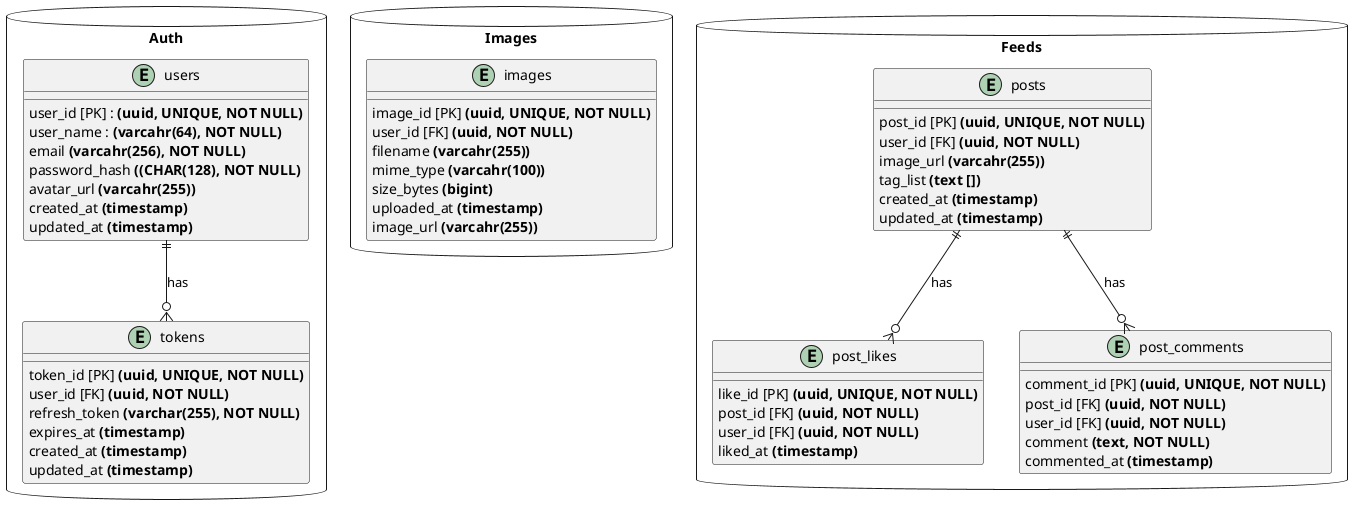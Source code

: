 @startuml
database "Auth" {
  entity "users" {
    user_id [PK] : **(uuid, UNIQUE, NOT NULL)**
    user_name : **(varcahr(64), NOT NULL)**
    email **(varcahr(256), NOT NULL)**
    password_hash **((CHAR(128), NOT NULL)**
    avatar_url **(varcahr(255))**
    created_at **(timestamp)**
    updated_at **(timestamp)**
  }

  entity "tokens" {
    token_id [PK] **(uuid, UNIQUE, NOT NULL)**
    user_id [FK] **(uuid, NOT NULL)**
    refresh_token **(varchar(255), NOT NULL)**
    expires_at **(timestamp)**
    created_at **(timestamp)**
    updated_at **(timestamp)**
  }

  users ||--o{ tokens : has
}

database "Images" {
  entity "images" {
    image_id [PK] **(uuid, UNIQUE, NOT NULL)**
    user_id [FK] **(uuid, NOT NULL)**
    filename **(varcahr(255))**
    mime_type **(varcahr(100))**
    size_bytes **(bigint)**
    uploaded_at **(timestamp)**
    image_url **(varcahr(255))**
  }

}

database "Feeds" {
  entity "posts" {
    post_id [PK] **(uuid, UNIQUE, NOT NULL)**
    user_id [FK] **(uuid, NOT NULL)**
    image_url **(varcahr(255))**
    tag_list **(text [])**
    created_at **(timestamp)**
    updated_at **(timestamp)**
  }

  entity "post_likes" {
    like_id [PK] **(uuid, UNIQUE, NOT NULL)**
    post_id [FK] **(uuid, NOT NULL)**
    user_id [FK] **(uuid, NOT NULL)**
    liked_at **(timestamp)**
  }

  entity "post_comments" {
    comment_id [PK] **(uuid, UNIQUE, NOT NULL)**
    post_id [FK] **(uuid, NOT NULL)**
    user_id [FK] **(uuid, NOT NULL)**
    comment **(text, NOT NULL)**
    commented_at **(timestamp)**
  }

  posts ||--o{ post_likes : has
  posts ||--o{ post_comments : has
}
@enduml